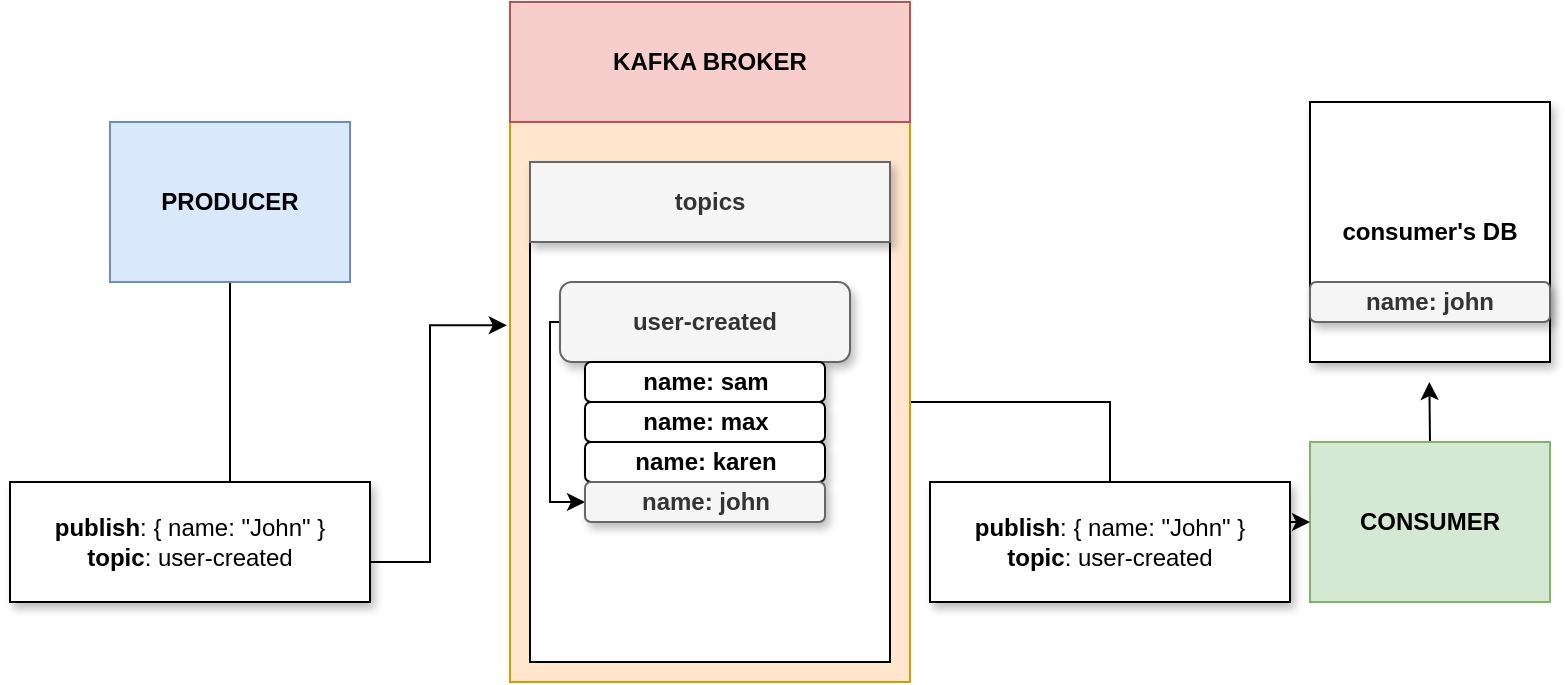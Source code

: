 <mxfile version="14.2.9" type="github">
  <diagram id="4f-kCcbtp8PoTHquihKh" name="Page-1">
    <mxGraphModel dx="981" dy="548" grid="1" gridSize="10" guides="1" tooltips="1" connect="1" arrows="1" fold="1" page="1" pageScale="1" pageWidth="850" pageHeight="1100" math="0" shadow="0">
      <root>
        <mxCell id="0" />
        <mxCell id="1" parent="0" />
        <mxCell id="9qxcTScgFRRfHaBF37N2-12" style="edgeStyle=orthogonalEdgeStyle;rounded=0;orthogonalLoop=1;jettySize=auto;html=1;exitX=0.5;exitY=1;exitDx=0;exitDy=0;entryX=-0.008;entryY=0.363;entryDx=0;entryDy=0;entryPerimeter=0;" edge="1" parent="1" source="9qxcTScgFRRfHaBF37N2-1" target="9qxcTScgFRRfHaBF37N2-3">
          <mxGeometry relative="1" as="geometry">
            <Array as="points">
              <mxPoint x="140" y="420" />
              <mxPoint x="240" y="420" />
              <mxPoint x="240" y="302" />
            </Array>
          </mxGeometry>
        </mxCell>
        <mxCell id="9qxcTScgFRRfHaBF37N2-1" value="&lt;b&gt;PRODUCER&lt;/b&gt;" style="rounded=0;whiteSpace=wrap;html=1;fillColor=#dae8fc;strokeColor=#6c8ebf;" vertex="1" parent="1">
          <mxGeometry x="80" y="200" width="120" height="80" as="geometry" />
        </mxCell>
        <mxCell id="9qxcTScgFRRfHaBF37N2-23" style="edgeStyle=orthogonalEdgeStyle;rounded=0;orthogonalLoop=1;jettySize=auto;html=1;exitX=0.5;exitY=0;exitDx=0;exitDy=0;" edge="1" parent="1" source="9qxcTScgFRRfHaBF37N2-2">
          <mxGeometry relative="1" as="geometry">
            <mxPoint x="739.69" y="330" as="targetPoint" />
          </mxGeometry>
        </mxCell>
        <mxCell id="9qxcTScgFRRfHaBF37N2-2" value="&lt;b&gt;CONSUMER&lt;/b&gt;" style="rounded=0;whiteSpace=wrap;html=1;fillColor=#d5e8d4;strokeColor=#82b366;" vertex="1" parent="1">
          <mxGeometry x="680" y="360" width="120" height="80" as="geometry" />
        </mxCell>
        <mxCell id="9qxcTScgFRRfHaBF37N2-21" style="edgeStyle=orthogonalEdgeStyle;rounded=0;orthogonalLoop=1;jettySize=auto;html=1;exitX=1;exitY=0.5;exitDx=0;exitDy=0;" edge="1" parent="1" source="9qxcTScgFRRfHaBF37N2-3" target="9qxcTScgFRRfHaBF37N2-2">
          <mxGeometry relative="1" as="geometry" />
        </mxCell>
        <mxCell id="9qxcTScgFRRfHaBF37N2-3" value="" style="rounded=0;whiteSpace=wrap;html=1;fillColor=#ffe6cc;strokeColor=#d79b00;" vertex="1" parent="1">
          <mxGeometry x="280" y="200" width="200" height="280" as="geometry" />
        </mxCell>
        <mxCell id="9qxcTScgFRRfHaBF37N2-4" value="&lt;b&gt;KAFKA BROKER&lt;/b&gt;" style="rounded=0;whiteSpace=wrap;html=1;fillColor=#f8cecc;strokeColor=#b85450;" vertex="1" parent="1">
          <mxGeometry x="280" y="140" width="200" height="60" as="geometry" />
        </mxCell>
        <mxCell id="9qxcTScgFRRfHaBF37N2-6" value="" style="rounded=0;whiteSpace=wrap;html=1;" vertex="1" parent="1">
          <mxGeometry x="290" y="220" width="180" height="250" as="geometry" />
        </mxCell>
        <mxCell id="9qxcTScgFRRfHaBF37N2-7" value="&lt;b&gt;topics&lt;/b&gt;" style="rounded=0;whiteSpace=wrap;html=1;fillColor=#f5f5f5;strokeColor=#666666;fontColor=#333333;shadow=1;" vertex="1" parent="1">
          <mxGeometry x="290" y="220" width="180" height="40" as="geometry" />
        </mxCell>
        <mxCell id="9qxcTScgFRRfHaBF37N2-19" style="edgeStyle=orthogonalEdgeStyle;rounded=0;orthogonalLoop=1;jettySize=auto;html=1;exitX=0;exitY=0.5;exitDx=0;exitDy=0;entryX=0;entryY=0.5;entryDx=0;entryDy=0;" edge="1" parent="1" source="9qxcTScgFRRfHaBF37N2-8" target="9qxcTScgFRRfHaBF37N2-18">
          <mxGeometry relative="1" as="geometry">
            <Array as="points">
              <mxPoint x="300" y="300" />
              <mxPoint x="300" y="390" />
            </Array>
          </mxGeometry>
        </mxCell>
        <mxCell id="9qxcTScgFRRfHaBF37N2-8" value="&lt;b&gt;user-created&lt;/b&gt;" style="rounded=1;whiteSpace=wrap;html=1;fillColor=#f5f5f5;strokeColor=#666666;fontColor=#333333;shadow=1;" vertex="1" parent="1">
          <mxGeometry x="305" y="280" width="145" height="40" as="geometry" />
        </mxCell>
        <mxCell id="9qxcTScgFRRfHaBF37N2-13" value="&lt;b&gt;publish&lt;/b&gt;: { name: &quot;John&quot; }&lt;br&gt;&lt;b&gt;topic&lt;/b&gt;: user-created" style="rounded=0;whiteSpace=wrap;html=1;shadow=1;" vertex="1" parent="1">
          <mxGeometry x="30" y="380" width="180" height="60" as="geometry" />
        </mxCell>
        <mxCell id="9qxcTScgFRRfHaBF37N2-15" value="&lt;b&gt;name: sam&lt;/b&gt;" style="rounded=1;whiteSpace=wrap;html=1;shadow=1;" vertex="1" parent="1">
          <mxGeometry x="317.5" y="320" width="120" height="20" as="geometry" />
        </mxCell>
        <mxCell id="9qxcTScgFRRfHaBF37N2-16" value="&lt;b&gt;name: max&lt;/b&gt;" style="rounded=1;whiteSpace=wrap;html=1;shadow=1;" vertex="1" parent="1">
          <mxGeometry x="317.5" y="340" width="120" height="20" as="geometry" />
        </mxCell>
        <mxCell id="9qxcTScgFRRfHaBF37N2-17" value="&lt;b&gt;name: karen&lt;/b&gt;" style="rounded=1;whiteSpace=wrap;html=1;shadow=1;" vertex="1" parent="1">
          <mxGeometry x="317.5" y="360" width="120" height="20" as="geometry" />
        </mxCell>
        <mxCell id="9qxcTScgFRRfHaBF37N2-18" value="&lt;b&gt;name: john&lt;/b&gt;" style="rounded=1;whiteSpace=wrap;html=1;shadow=1;fillColor=#f5f5f5;strokeColor=#666666;fontColor=#333333;" vertex="1" parent="1">
          <mxGeometry x="317.5" y="380" width="120" height="20" as="geometry" />
        </mxCell>
        <mxCell id="9qxcTScgFRRfHaBF37N2-20" value="&lt;b&gt;consumer&#39;s DB&lt;/b&gt;" style="rounded=0;whiteSpace=wrap;html=1;shadow=1;" vertex="1" parent="1">
          <mxGeometry x="680" y="190" width="120" height="130" as="geometry" />
        </mxCell>
        <mxCell id="9qxcTScgFRRfHaBF37N2-22" value="&lt;b&gt;publish&lt;/b&gt;: { name: &quot;John&quot; }&lt;br&gt;&lt;b&gt;topic&lt;/b&gt;: user-created" style="rounded=0;whiteSpace=wrap;html=1;shadow=1;" vertex="1" parent="1">
          <mxGeometry x="490" y="380" width="180" height="60" as="geometry" />
        </mxCell>
        <mxCell id="9qxcTScgFRRfHaBF37N2-24" value="&lt;b&gt;name: john&lt;/b&gt;" style="rounded=1;whiteSpace=wrap;html=1;shadow=1;fillColor=#f5f5f5;strokeColor=#666666;fontColor=#333333;" vertex="1" parent="1">
          <mxGeometry x="680" y="280" width="120" height="20" as="geometry" />
        </mxCell>
      </root>
    </mxGraphModel>
  </diagram>
</mxfile>
